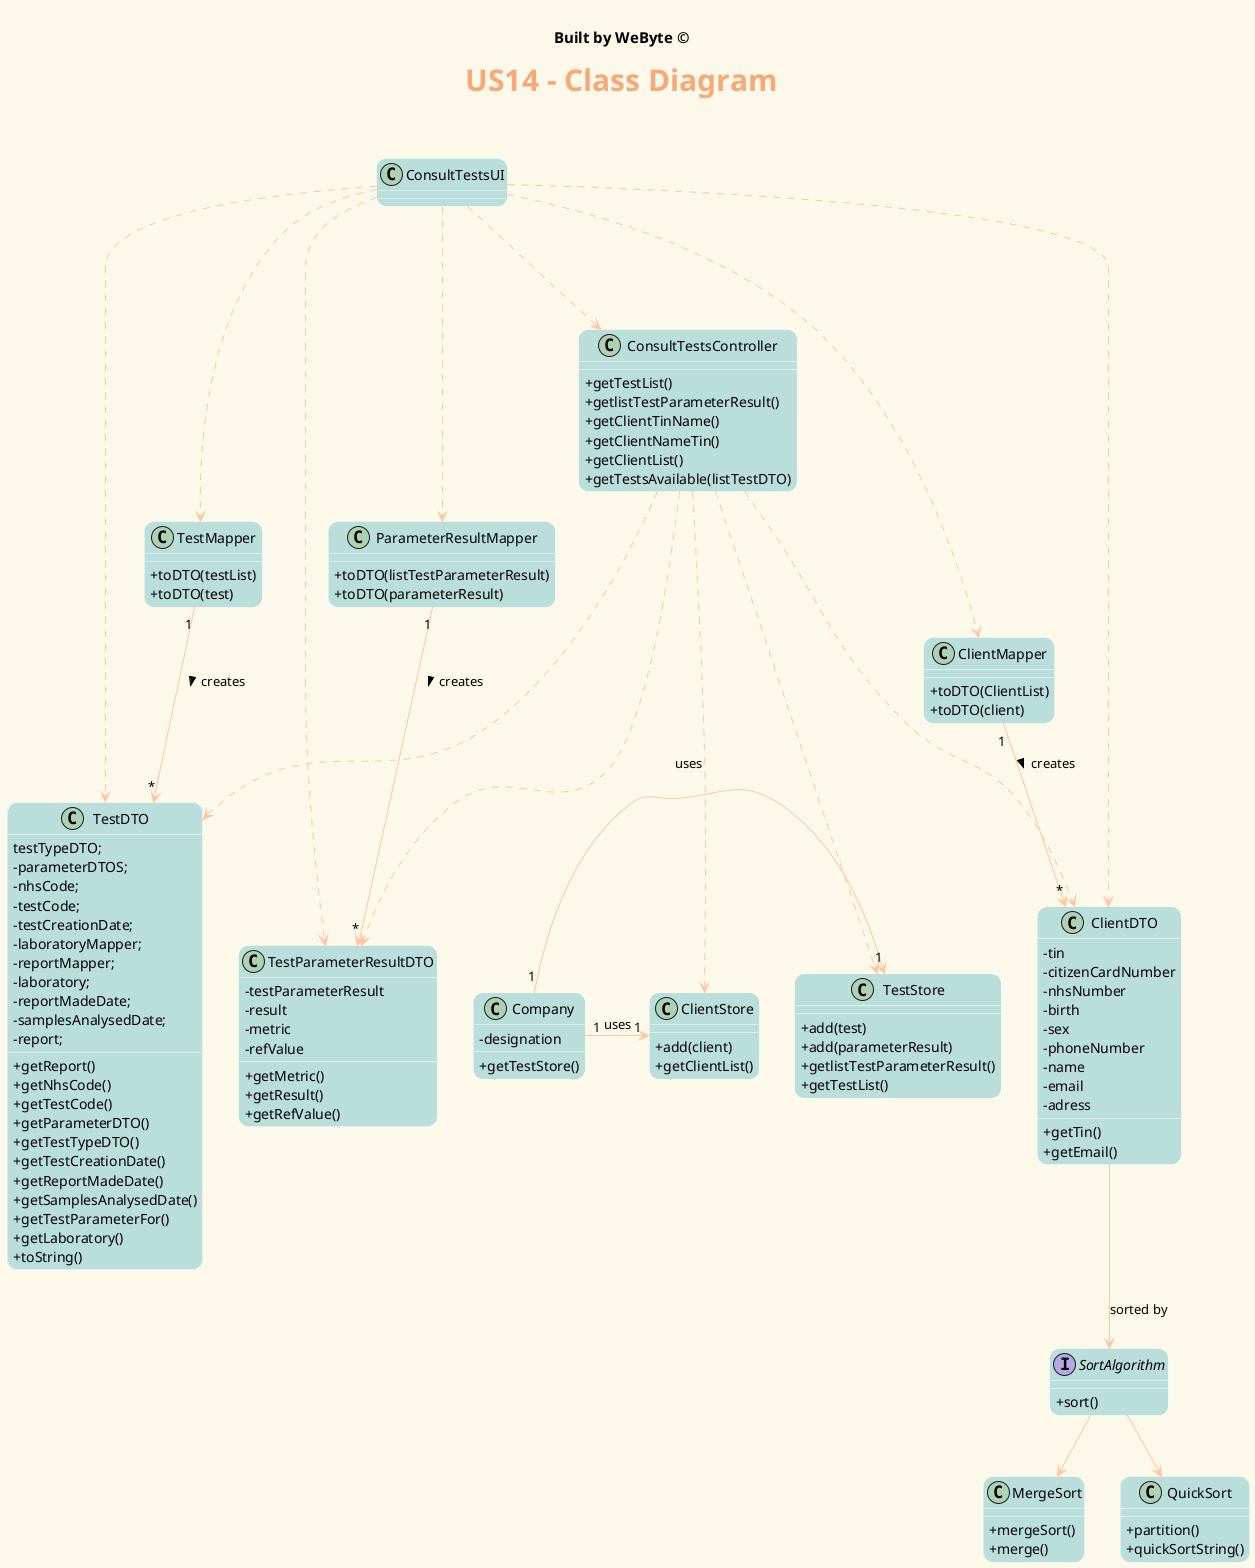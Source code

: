 @startuml
' ======= layout =========
skinparam backgroundColor #fcf9ea
skinparam titleBorderRoundCorner 15
skinparam titleFontSize 30
skinparam classAttributeIconSize 0
skinparam titleFontName Arial Black
skinparam titleFontColor #f8a978
skinparam roundcorner 20
skinparam stereotypeCBackgroundColor ffc5a1
skinparam class {

ArrowColor ffc5a1
BorderColor White
BackgroundColor badfdb
}


' ======= title =========
center header


<font color=Black size=15><b>Built by WeByte ©</font>
endheader
title <b>US14 - Class Diagram\n

' ======= classes =========

class ConsultTestsUI{
}
class Company{
  -designation
   +getTestStore()
}
class TestStore{
+add(test)
+add(parameterResult)
+getlistTestParameterResult()
+getTestList()
}
class ClientStore{
 +add(client)
 +getClientList()
 }
class TestMapper{
+toDTO(testList)
+toDTO(test)
}
class ClientMapper{
+toDTO(ClientList)
+toDTO(client)
}
class ParameterResultMapper{
+toDTO(listTestParameterResult)
+toDTO(parameterResult)
}
class TestDTO{
 testTypeDTO;
    - parameterDTOS;
    - nhsCode;
    - testCode;
    - testCreationDate;
    - laboratoryMapper;
    - reportMapper;
    - laboratory;
    - reportMadeDate;
    - samplesAnalysedDate;
    - report;
    + getReport()
    + getNhsCode()
    + getTestCode()
    + getParameterDTO()
    + getTestTypeDTO()
    + getTestCreationDate()
    + getReportMadeDate()
    + getSamplesAnalysedDate()
    + getTestParameterFor()
    + getLaboratory()
    + toString()

}
class TestParameterResultDTO{
 -testParameterResult
 -result
 -metric
 -refValue
 +getMetric()
 +getResult()
 +getRefValue()
}
class ConsultTestsController{
 +getTestList()
 +getlistTestParameterResult()
 +getClientTinName()
 +getClientNameTin()
 +getClientList()
 +getTestsAvailable(listTestDTO)
}
class ClientDTO{
-tin
-citizenCardNumber
-nhsNumber
-birth
-sex
-phoneNumber
-name
-email
-adress
+getTin()
+getEmail()
}
interface SortAlgorithm{
+sort()
}
class MergeSort{
+mergeSort()
+merge()
}
class QuickSort{
+partition()
+quickSortString()
}
ConsultTestsUI ..-> ConsultTestsController
ConsultTestsUI ..-> TestMapper
ConsultTestsUI ..-> TestDTO
ConsultTestsUI ..-> TestParameterResultDTO
ConsultTestsUI ..-> ParameterResultMapper
ConsultTestsUI ..-> ClientMapper
ConsultTestsUI ..-> ClientDTO
Company "1" -> "1" TestStore : uses
Company "1" -> "1" ClientStore : uses
ConsultTestsController ..-> TestStore
ConsultTestsController ..-> ClientStore
ConsultTestsController ..-> TestDTO
ConsultTestsController ..-> TestParameterResultDTO
ConsultTestsController ..-> ClientDTO
ParameterResultMapper "1" --> "*" TestParameterResultDTO : creates >
TestMapper "1" --> "*" TestDTO : creates >
ClientMapper "1"--> "*"ClientDTO: creates >
ClientDTO --> SortAlgorithm: sorted by
SortAlgorithm --> MergeSort
SortAlgorithm --> QuickSort



@enduml